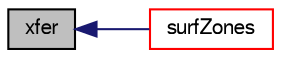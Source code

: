 digraph "xfer"
{
  bgcolor="transparent";
  edge [fontname="FreeSans",fontsize="10",labelfontname="FreeSans",labelfontsize="10"];
  node [fontname="FreeSans",fontsize="10",shape=record];
  rankdir="LR";
  Node2874 [label="xfer",height=0.2,width=0.4,color="black", fillcolor="grey75", style="filled", fontcolor="black"];
  Node2874 -> Node2875 [dir="back",color="midnightblue",fontsize="10",style="solid",fontname="FreeSans"];
  Node2875 [label="surfZones",height=0.2,width=0.4,color="red",URL="$a29702.html#ac9d5ad1a3400361b0cf661628bd78549",tooltip="Return surface zones. "];
}
